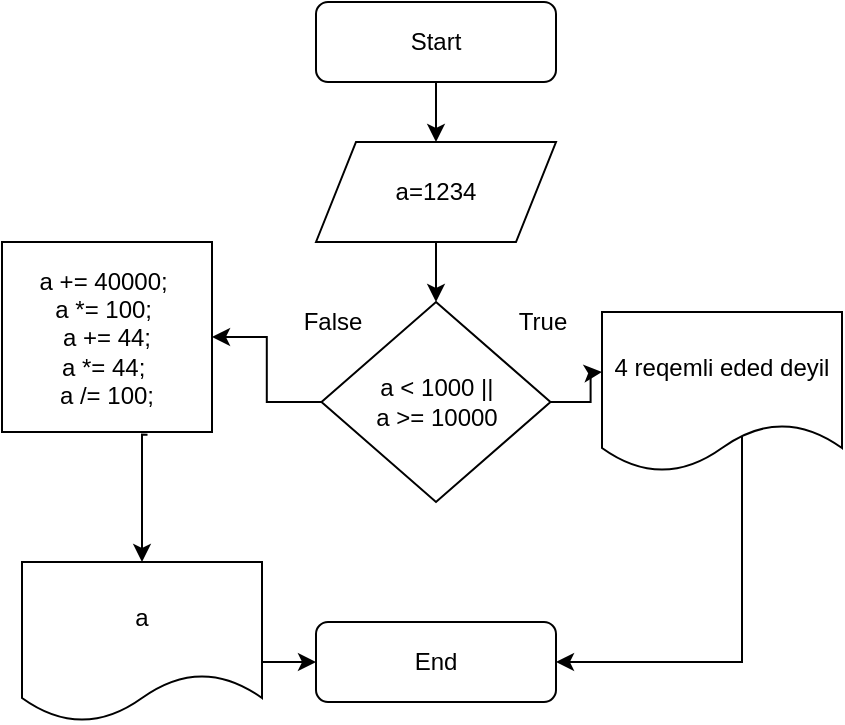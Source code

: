 <mxfile version="16.5.1" type="device"><diagram id="vwgzbV6f9qIAYS0D97HC" name="Page-1"><mxGraphModel dx="1278" dy="649" grid="1" gridSize="10" guides="1" tooltips="1" connect="1" arrows="1" fold="1" page="1" pageScale="1" pageWidth="850" pageHeight="1100" math="0" shadow="0"><root><mxCell id="0"/><mxCell id="1" parent="0"/><mxCell id="ppOvj2_jY-yKDa5ZknTW-2" value="End" style="rounded=1;whiteSpace=wrap;html=1;" parent="1" vertex="1"><mxGeometry x="387" y="350" width="120" height="40" as="geometry"/></mxCell><mxCell id="p09BLcKj-EsGFWfXhzJq-1" style="edgeStyle=orthogonalEdgeStyle;rounded=0;orthogonalLoop=1;jettySize=auto;html=1;" parent="1" source="ppOvj2_jY-yKDa5ZknTW-3" edge="1"><mxGeometry relative="1" as="geometry"><mxPoint x="447" y="110" as="targetPoint"/></mxGeometry></mxCell><mxCell id="ppOvj2_jY-yKDa5ZknTW-3" value="Start" style="rounded=1;whiteSpace=wrap;html=1;" parent="1" vertex="1"><mxGeometry x="387" y="40" width="120" height="40" as="geometry"/></mxCell><mxCell id="p09BLcKj-EsGFWfXhzJq-3" style="edgeStyle=orthogonalEdgeStyle;rounded=0;orthogonalLoop=1;jettySize=auto;html=1;" parent="1" source="p09BLcKj-EsGFWfXhzJq-2" edge="1"><mxGeometry relative="1" as="geometry"><mxPoint x="447" y="190" as="targetPoint"/></mxGeometry></mxCell><mxCell id="p09BLcKj-EsGFWfXhzJq-2" value="a=1234" style="shape=parallelogram;perimeter=parallelogramPerimeter;whiteSpace=wrap;html=1;fixedSize=1;" parent="1" vertex="1"><mxGeometry x="387" y="110" width="120" height="50" as="geometry"/></mxCell><mxCell id="p09BLcKj-EsGFWfXhzJq-5" style="edgeStyle=orthogonalEdgeStyle;rounded=0;orthogonalLoop=1;jettySize=auto;html=1;" parent="1" source="p09BLcKj-EsGFWfXhzJq-4" edge="1"><mxGeometry relative="1" as="geometry"><mxPoint x="530" y="225" as="targetPoint"/></mxGeometry></mxCell><mxCell id="p09BLcKj-EsGFWfXhzJq-6" style="edgeStyle=orthogonalEdgeStyle;rounded=0;orthogonalLoop=1;jettySize=auto;html=1;entryX=1;entryY=0.5;entryDx=0;entryDy=0;" parent="1" source="p09BLcKj-EsGFWfXhzJq-4" target="4JV2UN_XdQW7ILGtnzzu-1" edge="1"><mxGeometry relative="1" as="geometry"><mxPoint x="360" y="225" as="targetPoint"/></mxGeometry></mxCell><mxCell id="p09BLcKj-EsGFWfXhzJq-4" value="a &amp;lt; 1000 || &lt;br&gt;a &amp;gt;= 10000" style="rhombus;whiteSpace=wrap;html=1;" parent="1" vertex="1"><mxGeometry x="389.75" y="190" width="114.5" height="100" as="geometry"/></mxCell><mxCell id="p09BLcKj-EsGFWfXhzJq-11" style="edgeStyle=orthogonalEdgeStyle;rounded=0;orthogonalLoop=1;jettySize=auto;html=1;entryX=0.5;entryY=0;entryDx=0;entryDy=0;exitX=0.523;exitY=0.829;exitDx=0;exitDy=0;exitPerimeter=0;" parent="1" edge="1"><mxGeometry relative="1" as="geometry"><mxPoint x="300" y="320" as="targetPoint"/><Array as="points"><mxPoint x="300" y="256"/></Array><mxPoint x="302.76" y="256.32" as="sourcePoint"/></mxGeometry></mxCell><mxCell id="p09BLcKj-EsGFWfXhzJq-12" style="edgeStyle=orthogonalEdgeStyle;rounded=0;orthogonalLoop=1;jettySize=auto;html=1;" parent="1" target="ppOvj2_jY-yKDa5ZknTW-2" edge="1"><mxGeometry relative="1" as="geometry"><mxPoint x="343.321" y="370.037" as="sourcePoint"/><Array as="points"><mxPoint x="380" y="370"/><mxPoint x="380" y="370"/></Array></mxGeometry></mxCell><mxCell id="p09BLcKj-EsGFWfXhzJq-10" style="edgeStyle=orthogonalEdgeStyle;rounded=0;orthogonalLoop=1;jettySize=auto;html=1;entryX=1;entryY=0.5;entryDx=0;entryDy=0;" parent="1" target="ppOvj2_jY-yKDa5ZknTW-2" edge="1"><mxGeometry relative="1" as="geometry"><mxPoint x="590" y="480" as="targetPoint"/><Array as="points"><mxPoint x="600" y="370"/></Array><mxPoint x="600" y="255" as="sourcePoint"/></mxGeometry></mxCell><mxCell id="p09BLcKj-EsGFWfXhzJq-15" value="True" style="text;html=1;align=center;verticalAlign=middle;resizable=0;points=[];autosize=1;strokeColor=none;fillColor=none;" parent="1" vertex="1"><mxGeometry x="480" y="190" width="40" height="20" as="geometry"/></mxCell><mxCell id="p09BLcKj-EsGFWfXhzJq-16" value="False" style="text;html=1;align=center;verticalAlign=middle;resizable=0;points=[];autosize=1;strokeColor=none;fillColor=none;" parent="1" vertex="1"><mxGeometry x="370" y="190" width="50" height="20" as="geometry"/></mxCell><mxCell id="4JV2UN_XdQW7ILGtnzzu-1" value="&lt;div&gt;a += 40000;&amp;nbsp;&lt;/div&gt;&lt;div&gt;a *= 100;&amp;nbsp;&lt;/div&gt;&lt;div&gt;a += 44;&lt;/div&gt;&lt;div&gt;a *= 44;&amp;nbsp;&lt;/div&gt;&lt;div&gt;a /= 100;&lt;/div&gt;" style="rounded=0;whiteSpace=wrap;html=1;" parent="1" vertex="1"><mxGeometry x="230" y="160" width="105" height="95" as="geometry"/></mxCell><mxCell id="4JV2UN_XdQW7ILGtnzzu-3" value="a" style="shape=document;whiteSpace=wrap;html=1;boundedLbl=1;" parent="1" vertex="1"><mxGeometry x="240" y="320" width="120" height="80" as="geometry"/></mxCell><mxCell id="4JV2UN_XdQW7ILGtnzzu-4" value="&lt;span&gt;4 reqemli eded deyil&lt;/span&gt;" style="shape=document;whiteSpace=wrap;html=1;boundedLbl=1;" parent="1" vertex="1"><mxGeometry x="530" y="195" width="120" height="80" as="geometry"/></mxCell></root></mxGraphModel></diagram></mxfile>